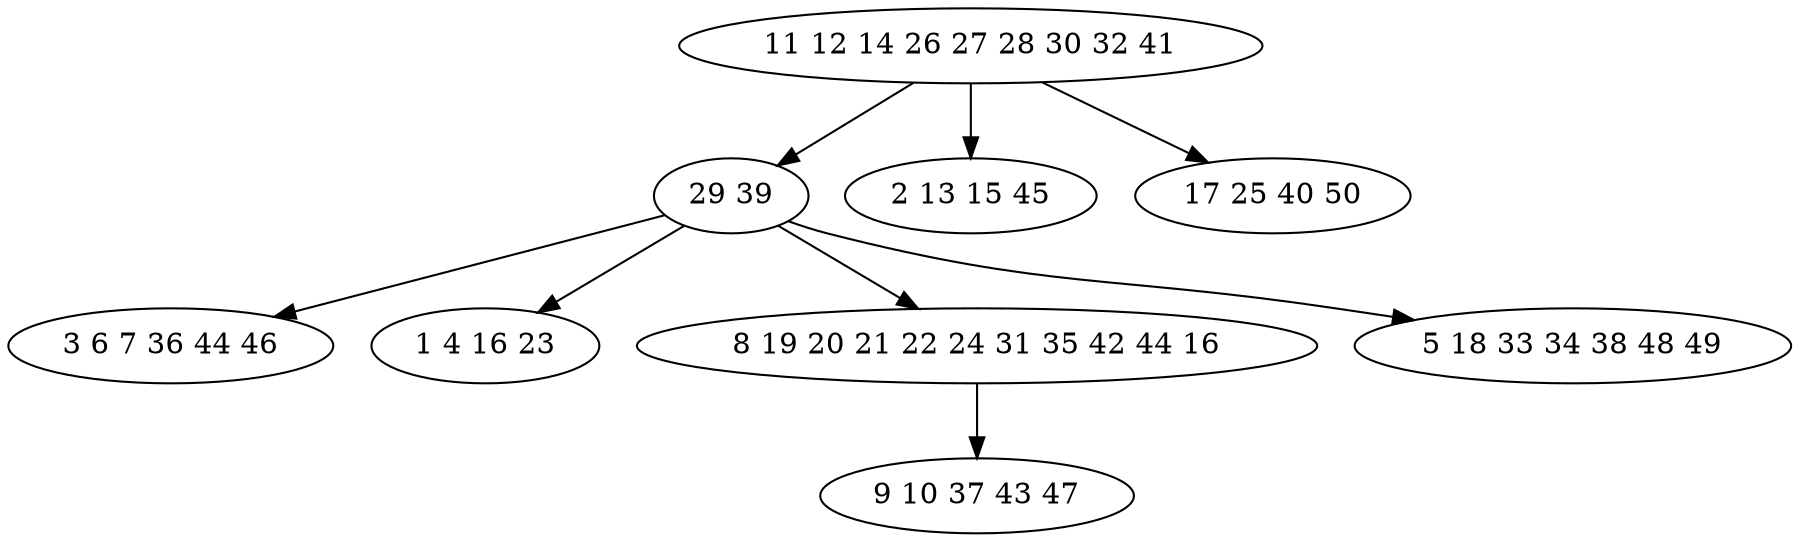 digraph true_tree {
	"0" -> "1"
	"1" -> "2"
	"1" -> "3"
	"1" -> "4"
	"0" -> "5"
	"1" -> "6"
	"4" -> "7"
	"0" -> "8"
	"0" [label="11 12 14 26 27 28 30 32 41"];
	"1" [label="29 39"];
	"2" [label="3 6 7 36 44 46"];
	"3" [label="1 4 16 23"];
	"4" [label="8 19 20 21 22 24 31 35 42 44 16"];
	"5" [label="2 13 15 45"];
	"6" [label="5 18 33 34 38 48 49"];
	"7" [label="9 10 37 43 47"];
	"8" [label="17 25 40 50"];
}
